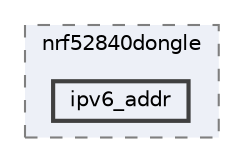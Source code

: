 digraph "/home/mj/Desktop/IoT-Chat-Digitalization/Dongle/gnrc_border_router/bin/nrf52840dongle/ipv6_addr"
{
 // LATEX_PDF_SIZE
  bgcolor="transparent";
  edge [fontname=Helvetica,fontsize=10,labelfontname=Helvetica,labelfontsize=10];
  node [fontname=Helvetica,fontsize=10,shape=box,height=0.2,width=0.4];
  compound=true
  subgraph clusterdir_9941f7556d96a0e17fefe82cd217bc3a {
    graph [ bgcolor="#edf0f7", pencolor="grey50", label="nrf52840dongle", fontname=Helvetica,fontsize=10 style="filled,dashed", URL="dir_9941f7556d96a0e17fefe82cd217bc3a.html",tooltip=""]
  dir_a0eb264a12b388cc95c4b0b3c8675ea2 [label="ipv6_addr", fillcolor="#edf0f7", color="grey25", style="filled,bold", URL="dir_a0eb264a12b388cc95c4b0b3c8675ea2.html",tooltip=""];
  }
}
